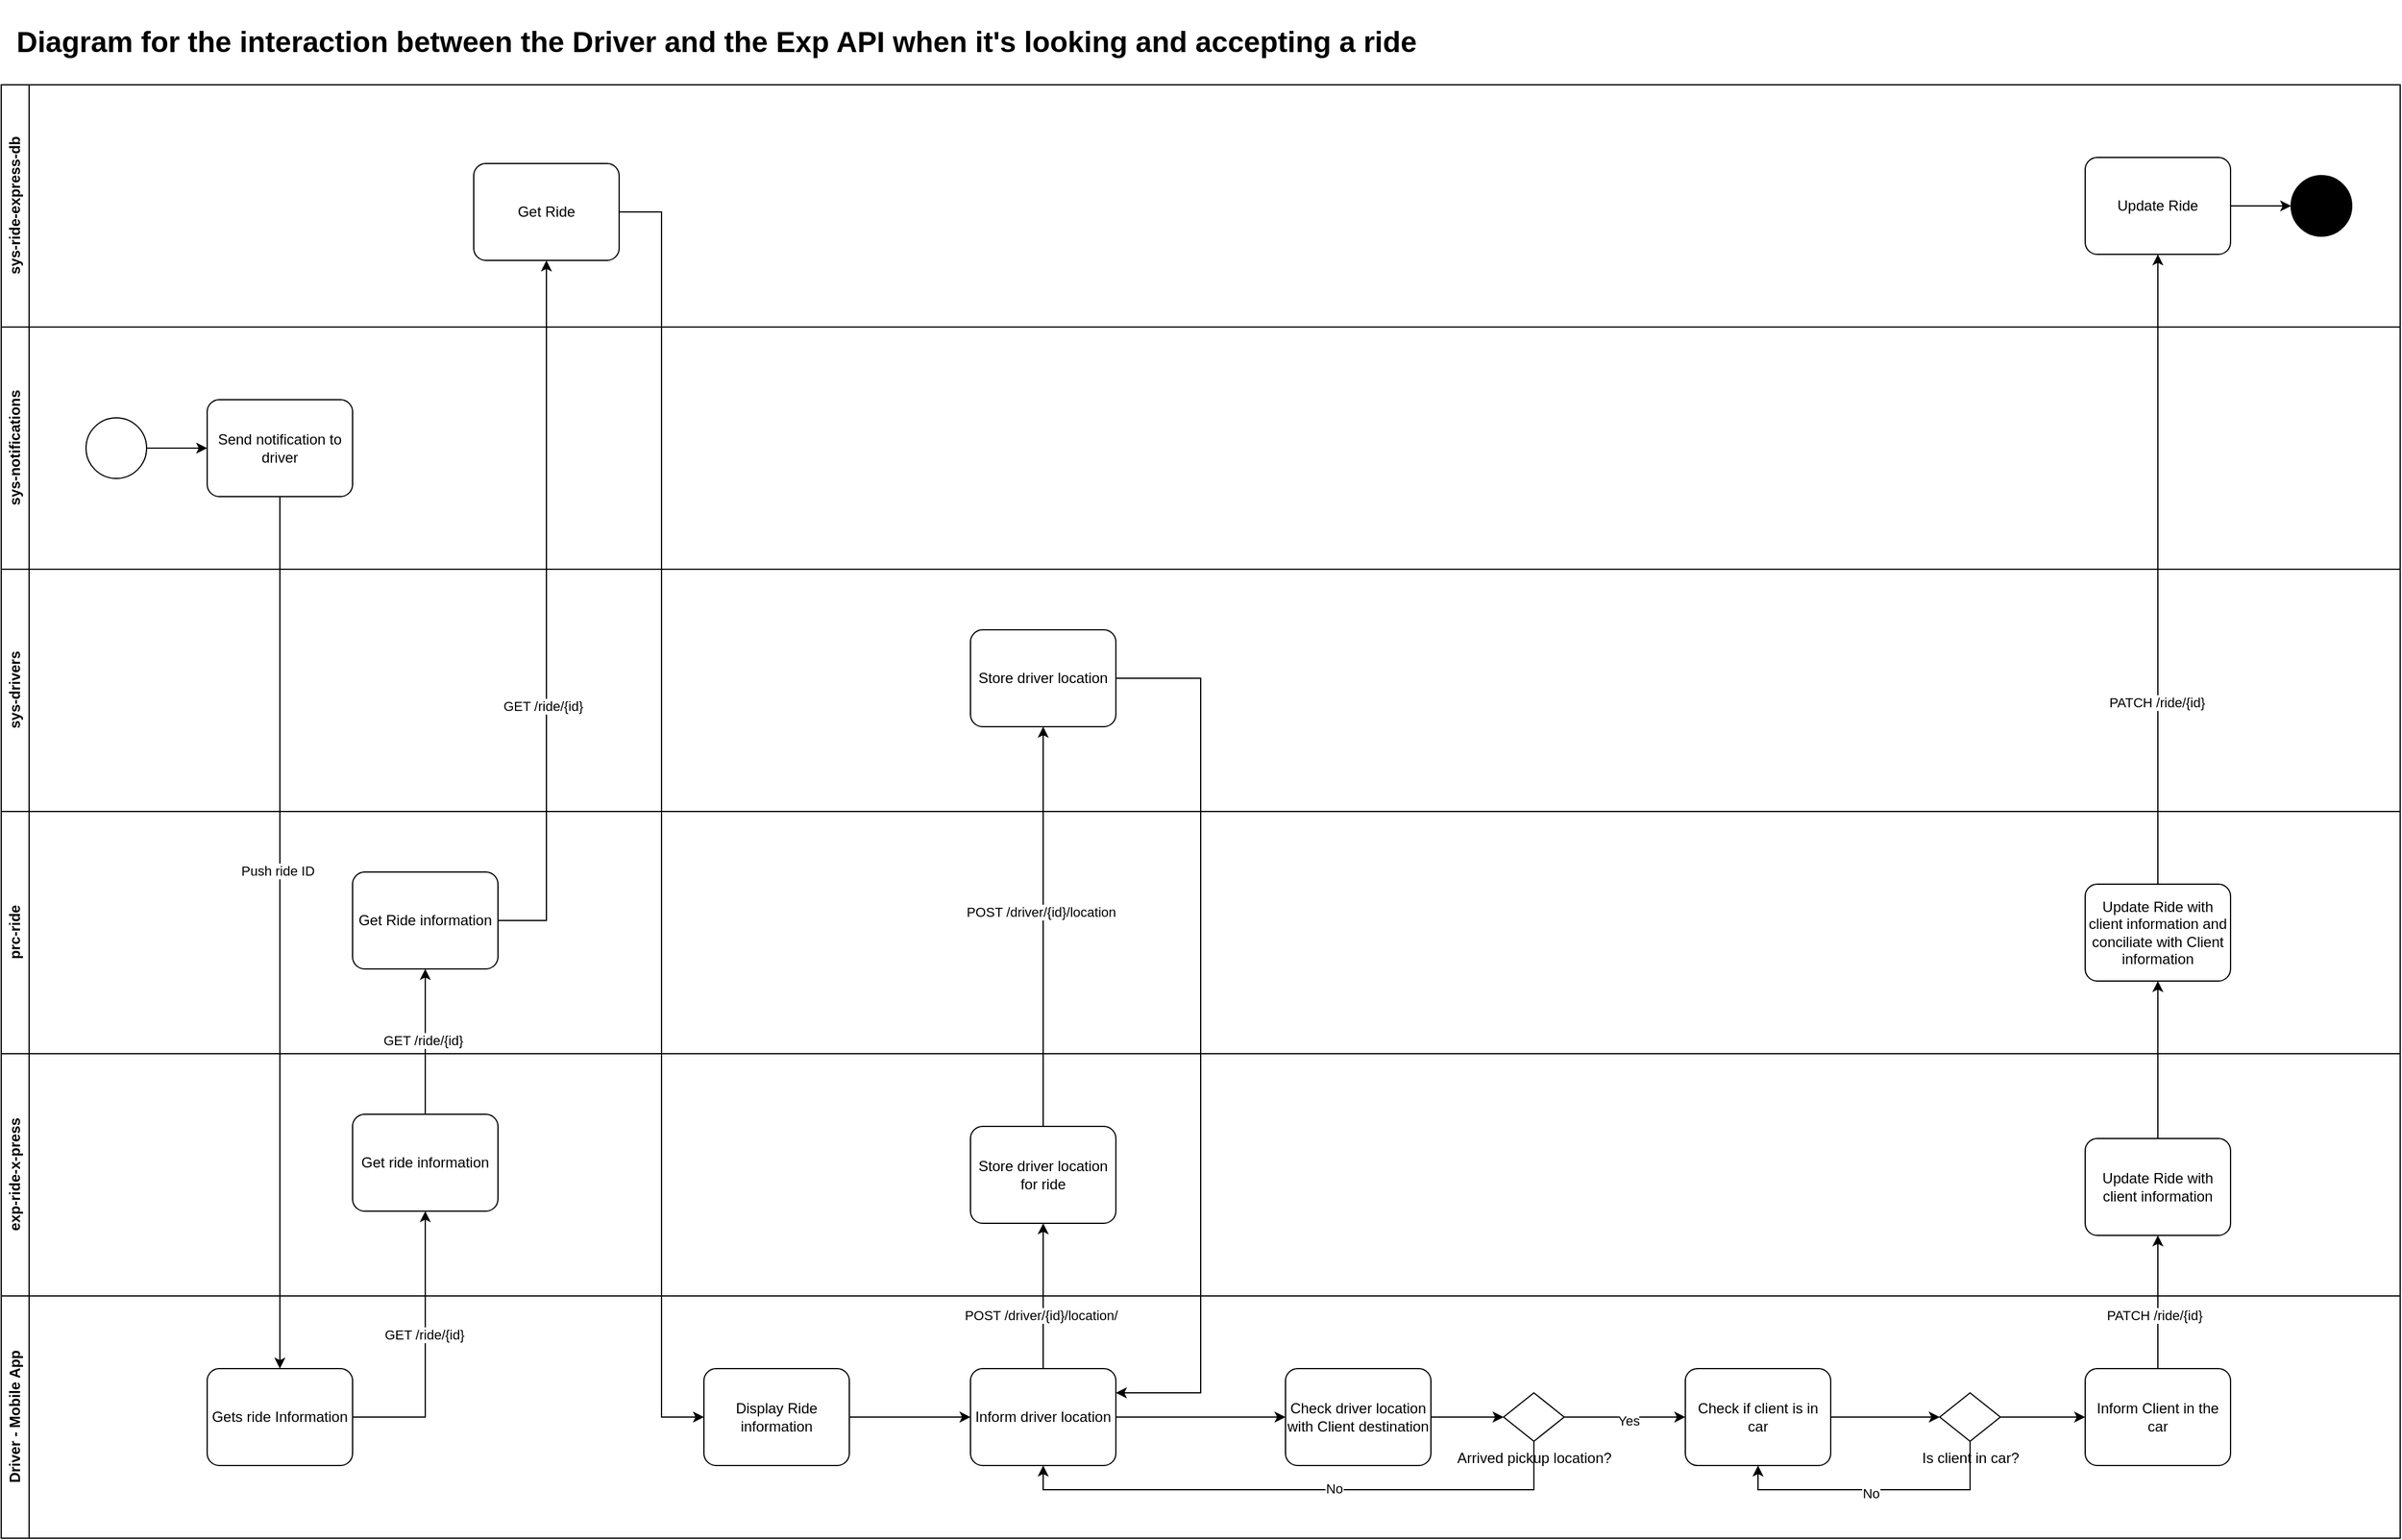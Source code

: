 <mxfile version="22.0.3" type="device">
  <diagram name="Drill down accepting ride by Driver" id="8dZDTHeo8D08LRkWfQlF">
    <mxGraphModel dx="1670" dy="1771" grid="1" gridSize="10" guides="1" tooltips="1" connect="1" arrows="1" fold="1" page="1" pageScale="1" pageWidth="1100" pageHeight="850" math="0" shadow="0">
      <root>
        <mxCell id="X2ThzPGtKYhUf4odgKNz-0" />
        <mxCell id="X2ThzPGtKYhUf4odgKNz-1" parent="X2ThzPGtKYhUf4odgKNz-0" />
        <mxCell id="X2ThzPGtKYhUf4odgKNz-2" value="exp-ride-x-press" style="swimlane;horizontal=0;whiteSpace=wrap;html=1;" parent="X2ThzPGtKYhUf4odgKNz-1" vertex="1">
          <mxGeometry y="20" width="1980" height="200" as="geometry" />
        </mxCell>
        <mxCell id="X2ThzPGtKYhUf4odgKNz-11" value="Get ride information" style="points=[[0.25,0,0],[0.5,0,0],[0.75,0,0],[1,0.25,0],[1,0.5,0],[1,0.75,0],[0.75,1,0],[0.5,1,0],[0.25,1,0],[0,0.75,0],[0,0.5,0],[0,0.25,0]];shape=mxgraph.bpmn.task;whiteSpace=wrap;rectStyle=rounded;size=10;html=1;container=1;expand=0;collapsible=0;taskMarker=abstract;" parent="X2ThzPGtKYhUf4odgKNz-2" vertex="1">
          <mxGeometry x="290" y="50" width="120" height="80" as="geometry" />
        </mxCell>
        <mxCell id="CamVfR9ugrW1JxGiYKS_-6" value="Store driver location for ride" style="points=[[0.25,0,0],[0.5,0,0],[0.75,0,0],[1,0.25,0],[1,0.5,0],[1,0.75,0],[0.75,1,0],[0.5,1,0],[0.25,1,0],[0,0.75,0],[0,0.5,0],[0,0.25,0]];shape=mxgraph.bpmn.task;whiteSpace=wrap;rectStyle=rounded;size=10;html=1;container=1;expand=0;collapsible=0;taskMarker=abstract;" parent="X2ThzPGtKYhUf4odgKNz-2" vertex="1">
          <mxGeometry x="800" y="60" width="120" height="80" as="geometry" />
        </mxCell>
        <mxCell id="awVs3pG0yQR2r-SzLTOa-23" value="Update Ride with client information" style="points=[[0.25,0,0],[0.5,0,0],[0.75,0,0],[1,0.25,0],[1,0.5,0],[1,0.75,0],[0.75,1,0],[0.5,1,0],[0.25,1,0],[0,0.75,0],[0,0.5,0],[0,0.25,0]];shape=mxgraph.bpmn.task;whiteSpace=wrap;rectStyle=rounded;size=10;html=1;container=1;expand=0;collapsible=0;taskMarker=abstract;" parent="X2ThzPGtKYhUf4odgKNz-2" vertex="1">
          <mxGeometry x="1720" y="70" width="120" height="80" as="geometry" />
        </mxCell>
        <mxCell id="X2ThzPGtKYhUf4odgKNz-5" value="Driver - Mobile App" style="swimlane;horizontal=0;whiteSpace=wrap;html=1;" parent="X2ThzPGtKYhUf4odgKNz-1" vertex="1">
          <mxGeometry y="220" width="1980" height="200" as="geometry" />
        </mxCell>
        <mxCell id="X2ThzPGtKYhUf4odgKNz-8" value="Gets ride Information" style="points=[[0.25,0,0],[0.5,0,0],[0.75,0,0],[1,0.25,0],[1,0.5,0],[1,0.75,0],[0.75,1,0],[0.5,1,0],[0.25,1,0],[0,0.75,0],[0,0.5,0],[0,0.25,0]];shape=mxgraph.bpmn.task;whiteSpace=wrap;rectStyle=rounded;size=10;html=1;container=1;expand=0;collapsible=0;taskMarker=abstract;" parent="X2ThzPGtKYhUf4odgKNz-5" vertex="1">
          <mxGeometry x="170" y="60" width="120" height="80" as="geometry" />
        </mxCell>
        <mxCell id="X2ThzPGtKYhUf4odgKNz-38" value="Display Ride information" style="points=[[0.25,0,0],[0.5,0,0],[0.75,0,0],[1,0.25,0],[1,0.5,0],[1,0.75,0],[0.75,1,0],[0.5,1,0],[0.25,1,0],[0,0.75,0],[0,0.5,0],[0,0.25,0]];shape=mxgraph.bpmn.task;whiteSpace=wrap;rectStyle=rounded;size=10;html=1;container=1;expand=0;collapsible=0;taskMarker=abstract;" parent="X2ThzPGtKYhUf4odgKNz-5" vertex="1">
          <mxGeometry x="580" y="60" width="120" height="80" as="geometry" />
        </mxCell>
        <mxCell id="awVs3pG0yQR2r-SzLTOa-10" style="edgeStyle=orthogonalEdgeStyle;rounded=0;orthogonalLoop=1;jettySize=auto;html=1;" parent="X2ThzPGtKYhUf4odgKNz-5" source="awVs3pG0yQR2r-SzLTOa-6" target="awVs3pG0yQR2r-SzLTOa-9" edge="1">
          <mxGeometry relative="1" as="geometry" />
        </mxCell>
        <mxCell id="awVs3pG0yQR2r-SzLTOa-6" value="Check driver location with Client destination" style="points=[[0.25,0,0],[0.5,0,0],[0.75,0,0],[1,0.25,0],[1,0.5,0],[1,0.75,0],[0.75,1,0],[0.5,1,0],[0.25,1,0],[0,0.75,0],[0,0.5,0],[0,0.25,0]];shape=mxgraph.bpmn.task;whiteSpace=wrap;rectStyle=rounded;size=10;html=1;container=1;expand=0;collapsible=0;taskMarker=abstract;" parent="X2ThzPGtKYhUf4odgKNz-5" vertex="1">
          <mxGeometry x="1060" y="60" width="120" height="80" as="geometry" />
        </mxCell>
        <mxCell id="awVs3pG0yQR2r-SzLTOa-9" value="Arrived pickup location?" style="points=[[0.25,0.25,0],[0.5,0,0],[0.75,0.25,0],[1,0.5,0],[0.75,0.75,0],[0.5,1,0],[0.25,0.75,0],[0,0.5,0]];shape=mxgraph.bpmn.gateway2;html=1;verticalLabelPosition=bottom;labelBackgroundColor=#ffffff;verticalAlign=top;align=center;perimeter=rhombusPerimeter;outlineConnect=0;outline=none;symbol=none;" parent="X2ThzPGtKYhUf4odgKNz-5" vertex="1">
          <mxGeometry x="1240" y="80" width="50" height="40" as="geometry" />
        </mxCell>
        <mxCell id="awVs3pG0yQR2r-SzLTOa-13" value="Check if client is in car" style="points=[[0.25,0,0],[0.5,0,0],[0.75,0,0],[1,0.25,0],[1,0.5,0],[1,0.75,0],[0.75,1,0],[0.5,1,0],[0.25,1,0],[0,0.75,0],[0,0.5,0],[0,0.25,0]];shape=mxgraph.bpmn.task;whiteSpace=wrap;rectStyle=rounded;size=10;html=1;container=1;expand=0;collapsible=0;taskMarker=abstract;" parent="X2ThzPGtKYhUf4odgKNz-5" vertex="1">
          <mxGeometry x="1390" y="60" width="120" height="80" as="geometry" />
        </mxCell>
        <mxCell id="awVs3pG0yQR2r-SzLTOa-14" style="edgeStyle=orthogonalEdgeStyle;rounded=0;orthogonalLoop=1;jettySize=auto;html=1;entryX=0;entryY=0.5;entryDx=0;entryDy=0;entryPerimeter=0;" parent="X2ThzPGtKYhUf4odgKNz-5" source="awVs3pG0yQR2r-SzLTOa-9" target="awVs3pG0yQR2r-SzLTOa-13" edge="1">
          <mxGeometry relative="1" as="geometry" />
        </mxCell>
        <mxCell id="awVs3pG0yQR2r-SzLTOa-15" value="Yes" style="edgeLabel;html=1;align=center;verticalAlign=middle;resizable=0;points=[];" parent="awVs3pG0yQR2r-SzLTOa-14" vertex="1" connectable="0">
          <mxGeometry x="0.05" y="-3" relative="1" as="geometry">
            <mxPoint as="offset" />
          </mxGeometry>
        </mxCell>
        <mxCell id="awVs3pG0yQR2r-SzLTOa-22" style="edgeStyle=orthogonalEdgeStyle;rounded=0;orthogonalLoop=1;jettySize=auto;html=1;" parent="X2ThzPGtKYhUf4odgKNz-5" source="awVs3pG0yQR2r-SzLTOa-17" target="awVs3pG0yQR2r-SzLTOa-21" edge="1">
          <mxGeometry relative="1" as="geometry" />
        </mxCell>
        <mxCell id="awVs3pG0yQR2r-SzLTOa-17" value="Is client in car?" style="points=[[0.25,0.25,0],[0.5,0,0],[0.75,0.25,0],[1,0.5,0],[0.75,0.75,0],[0.5,1,0],[0.25,0.75,0],[0,0.5,0]];shape=mxgraph.bpmn.gateway2;html=1;verticalLabelPosition=bottom;labelBackgroundColor=#ffffff;verticalAlign=top;align=center;perimeter=rhombusPerimeter;outlineConnect=0;outline=none;symbol=none;" parent="X2ThzPGtKYhUf4odgKNz-5" vertex="1">
          <mxGeometry x="1600" y="80" width="50" height="40" as="geometry" />
        </mxCell>
        <mxCell id="awVs3pG0yQR2r-SzLTOa-18" style="edgeStyle=orthogonalEdgeStyle;rounded=0;orthogonalLoop=1;jettySize=auto;html=1;entryX=0;entryY=0.5;entryDx=0;entryDy=0;entryPerimeter=0;" parent="X2ThzPGtKYhUf4odgKNz-5" source="awVs3pG0yQR2r-SzLTOa-13" target="awVs3pG0yQR2r-SzLTOa-17" edge="1">
          <mxGeometry relative="1" as="geometry" />
        </mxCell>
        <mxCell id="awVs3pG0yQR2r-SzLTOa-19" style="edgeStyle=orthogonalEdgeStyle;rounded=0;orthogonalLoop=1;jettySize=auto;html=1;exitX=0.5;exitY=1;exitDx=0;exitDy=0;exitPerimeter=0;entryX=0.5;entryY=1;entryDx=0;entryDy=0;entryPerimeter=0;" parent="X2ThzPGtKYhUf4odgKNz-5" source="awVs3pG0yQR2r-SzLTOa-17" target="awVs3pG0yQR2r-SzLTOa-13" edge="1">
          <mxGeometry relative="1" as="geometry" />
        </mxCell>
        <mxCell id="awVs3pG0yQR2r-SzLTOa-20" value="No" style="edgeLabel;html=1;align=center;verticalAlign=middle;resizable=0;points=[];" parent="awVs3pG0yQR2r-SzLTOa-19" vertex="1" connectable="0">
          <mxGeometry x="0.038" y="3" relative="1" as="geometry">
            <mxPoint as="offset" />
          </mxGeometry>
        </mxCell>
        <mxCell id="awVs3pG0yQR2r-SzLTOa-21" value="Inform Client in the car" style="points=[[0.25,0,0],[0.5,0,0],[0.75,0,0],[1,0.25,0],[1,0.5,0],[1,0.75,0],[0.75,1,0],[0.5,1,0],[0.25,1,0],[0,0.75,0],[0,0.5,0],[0,0.25,0]];shape=mxgraph.bpmn.task;whiteSpace=wrap;rectStyle=rounded;size=10;html=1;container=1;expand=0;collapsible=0;taskMarker=abstract;" parent="X2ThzPGtKYhUf4odgKNz-5" vertex="1">
          <mxGeometry x="1720" y="60" width="120" height="80" as="geometry" />
        </mxCell>
        <mxCell id="X2ThzPGtKYhUf4odgKNz-24" value="prc-ride" style="swimlane;horizontal=0;whiteSpace=wrap;html=1;" parent="X2ThzPGtKYhUf4odgKNz-1" vertex="1">
          <mxGeometry y="-180" width="1980" height="200" as="geometry" />
        </mxCell>
        <mxCell id="TzzBlq6gYo3QLornzrnT-5" value="Get Ride information" style="points=[[0.25,0,0],[0.5,0,0],[0.75,0,0],[1,0.25,0],[1,0.5,0],[1,0.75,0],[0.75,1,0],[0.5,1,0],[0.25,1,0],[0,0.75,0],[0,0.5,0],[0,0.25,0]];shape=mxgraph.bpmn.task;whiteSpace=wrap;rectStyle=rounded;size=10;html=1;container=1;expand=0;collapsible=0;taskMarker=abstract;" parent="X2ThzPGtKYhUf4odgKNz-24" vertex="1">
          <mxGeometry x="290" y="50" width="120" height="80" as="geometry" />
        </mxCell>
        <mxCell id="awVs3pG0yQR2r-SzLTOa-28" value="Update Ride with client information and conciliate with Client information" style="points=[[0.25,0,0],[0.5,0,0],[0.75,0,0],[1,0.25,0],[1,0.5,0],[1,0.75,0],[0.75,1,0],[0.5,1,0],[0.25,1,0],[0,0.75,0],[0,0.5,0],[0,0.25,0]];shape=mxgraph.bpmn.task;whiteSpace=wrap;rectStyle=rounded;size=10;html=1;container=1;expand=0;collapsible=0;taskMarker=abstract;" parent="X2ThzPGtKYhUf4odgKNz-24" vertex="1">
          <mxGeometry x="1720" y="60" width="120" height="80" as="geometry" />
        </mxCell>
        <mxCell id="X2ThzPGtKYhUf4odgKNz-42" value="sys-drivers" style="swimlane;horizontal=0;whiteSpace=wrap;html=1;startSize=23;" parent="X2ThzPGtKYhUf4odgKNz-1" vertex="1">
          <mxGeometry y="-380" width="1980" height="200" as="geometry" />
        </mxCell>
        <mxCell id="awVs3pG0yQR2r-SzLTOa-2" value="Store driver location" style="points=[[0.25,0,0],[0.5,0,0],[0.75,0,0],[1,0.25,0],[1,0.5,0],[1,0.75,0],[0.75,1,0],[0.5,1,0],[0.25,1,0],[0,0.75,0],[0,0.5,0],[0,0.25,0]];shape=mxgraph.bpmn.task;whiteSpace=wrap;rectStyle=rounded;size=10;html=1;container=1;expand=0;collapsible=0;taskMarker=abstract;" parent="X2ThzPGtKYhUf4odgKNz-42" vertex="1">
          <mxGeometry x="800" y="50" width="120" height="80" as="geometry" />
        </mxCell>
        <mxCell id="X2ThzPGtKYhUf4odgKNz-44" value="sys-notifications" style="swimlane;horizontal=0;whiteSpace=wrap;html=1;" parent="X2ThzPGtKYhUf4odgKNz-1" vertex="1">
          <mxGeometry y="-580" width="1980" height="200" as="geometry" />
        </mxCell>
        <mxCell id="TzzBlq6gYo3QLornzrnT-0" value="Send notification to driver" style="points=[[0.25,0,0],[0.5,0,0],[0.75,0,0],[1,0.25,0],[1,0.5,0],[1,0.75,0],[0.75,1,0],[0.5,1,0],[0.25,1,0],[0,0.75,0],[0,0.5,0],[0,0.25,0]];shape=mxgraph.bpmn.task;whiteSpace=wrap;rectStyle=rounded;size=10;html=1;container=1;expand=0;collapsible=0;taskMarker=abstract;" parent="X2ThzPGtKYhUf4odgKNz-44" vertex="1">
          <mxGeometry x="170" y="60" width="120" height="80" as="geometry" />
        </mxCell>
        <mxCell id="X2ThzPGtKYhUf4odgKNz-7" value="" style="points=[[0.145,0.145,0],[0.5,0,0],[0.855,0.145,0],[1,0.5,0],[0.855,0.855,0],[0.5,1,0],[0.145,0.855,0],[0,0.5,0]];shape=mxgraph.bpmn.event;html=1;verticalLabelPosition=bottom;labelBackgroundColor=#ffffff;verticalAlign=top;align=center;perimeter=ellipsePerimeter;outlineConnect=0;aspect=fixed;outline=standard;symbol=general;" parent="X2ThzPGtKYhUf4odgKNz-44" vertex="1">
          <mxGeometry x="70" y="75" width="50" height="50" as="geometry" />
        </mxCell>
        <mxCell id="TzzBlq6gYo3QLornzrnT-1" style="edgeStyle=orthogonalEdgeStyle;rounded=0;orthogonalLoop=1;jettySize=auto;html=1;entryX=0;entryY=0.5;entryDx=0;entryDy=0;entryPerimeter=0;" parent="X2ThzPGtKYhUf4odgKNz-44" source="X2ThzPGtKYhUf4odgKNz-7" target="TzzBlq6gYo3QLornzrnT-0" edge="1">
          <mxGeometry relative="1" as="geometry" />
        </mxCell>
        <mxCell id="X2ThzPGtKYhUf4odgKNz-54" value="sys-ride-express-db" style="swimlane;horizontal=0;whiteSpace=wrap;html=1;" parent="X2ThzPGtKYhUf4odgKNz-1" vertex="1">
          <mxGeometry y="-780" width="1980" height="200" as="geometry" />
        </mxCell>
        <mxCell id="X2ThzPGtKYhUf4odgKNz-55" value="Get Ride" style="points=[[0.25,0,0],[0.5,0,0],[0.75,0,0],[1,0.25,0],[1,0.5,0],[1,0.75,0],[0.75,1,0],[0.5,1,0],[0.25,1,0],[0,0.75,0],[0,0.5,0],[0,0.25,0]];shape=mxgraph.bpmn.task;whiteSpace=wrap;rectStyle=rounded;size=10;html=1;container=1;expand=0;collapsible=0;taskMarker=abstract;" parent="X2ThzPGtKYhUf4odgKNz-54" vertex="1">
          <mxGeometry x="390" y="65" width="120" height="80" as="geometry" />
        </mxCell>
        <mxCell id="awVs3pG0yQR2r-SzLTOa-30" value="Update Ride" style="points=[[0.25,0,0],[0.5,0,0],[0.75,0,0],[1,0.25,0],[1,0.5,0],[1,0.75,0],[0.75,1,0],[0.5,1,0],[0.25,1,0],[0,0.75,0],[0,0.5,0],[0,0.25,0]];shape=mxgraph.bpmn.task;whiteSpace=wrap;rectStyle=rounded;size=10;html=1;container=1;expand=0;collapsible=0;taskMarker=abstract;" parent="X2ThzPGtKYhUf4odgKNz-54" vertex="1">
          <mxGeometry x="1720" y="60" width="120" height="80" as="geometry" />
        </mxCell>
        <mxCell id="X2ThzPGtKYhUf4odgKNz-58" value="" style="ellipse;whiteSpace=wrap;html=1;aspect=fixed;fillColor=#000000;" parent="X2ThzPGtKYhUf4odgKNz-54" vertex="1">
          <mxGeometry x="1890" y="75" width="50" height="50" as="geometry" />
        </mxCell>
        <mxCell id="awVs3pG0yQR2r-SzLTOa-33" style="edgeStyle=orthogonalEdgeStyle;rounded=0;orthogonalLoop=1;jettySize=auto;html=1;" parent="X2ThzPGtKYhUf4odgKNz-54" source="awVs3pG0yQR2r-SzLTOa-30" target="X2ThzPGtKYhUf4odgKNz-58" edge="1">
          <mxGeometry relative="1" as="geometry" />
        </mxCell>
        <mxCell id="X2ThzPGtKYhUf4odgKNz-60" style="edgeStyle=orthogonalEdgeStyle;rounded=0;orthogonalLoop=1;jettySize=auto;html=1;exitX=1;exitY=0.5;exitDx=0;exitDy=0;exitPerimeter=0;" parent="X2ThzPGtKYhUf4odgKNz-1" source="TzzBlq6gYo3QLornzrnT-5" target="X2ThzPGtKYhUf4odgKNz-55" edge="1">
          <mxGeometry relative="1" as="geometry">
            <mxPoint x="890" y="-130" as="sourcePoint" />
          </mxGeometry>
        </mxCell>
        <mxCell id="X2ThzPGtKYhUf4odgKNz-61" value="GET /ride/{id}" style="edgeLabel;html=1;align=center;verticalAlign=middle;resizable=0;points=[];" parent="X2ThzPGtKYhUf4odgKNz-60" vertex="1" connectable="0">
          <mxGeometry x="-0.258" y="3" relative="1" as="geometry">
            <mxPoint as="offset" />
          </mxGeometry>
        </mxCell>
        <mxCell id="X2ThzPGtKYhUf4odgKNz-62" style="edgeStyle=orthogonalEdgeStyle;rounded=0;orthogonalLoop=1;jettySize=auto;html=1;entryX=0;entryY=0.5;entryDx=0;entryDy=0;entryPerimeter=0;" parent="X2ThzPGtKYhUf4odgKNz-1" source="X2ThzPGtKYhUf4odgKNz-55" target="X2ThzPGtKYhUf4odgKNz-38" edge="1">
          <mxGeometry relative="1" as="geometry" />
        </mxCell>
        <mxCell id="TzzBlq6gYo3QLornzrnT-2" style="edgeStyle=orthogonalEdgeStyle;rounded=0;orthogonalLoop=1;jettySize=auto;html=1;" parent="X2ThzPGtKYhUf4odgKNz-1" source="TzzBlq6gYo3QLornzrnT-0" target="X2ThzPGtKYhUf4odgKNz-8" edge="1">
          <mxGeometry relative="1" as="geometry" />
        </mxCell>
        <mxCell id="TzzBlq6gYo3QLornzrnT-3" value="Push ride ID" style="edgeLabel;html=1;align=center;verticalAlign=middle;resizable=0;points=[];" parent="TzzBlq6gYo3QLornzrnT-2" vertex="1" connectable="0">
          <mxGeometry x="-0.141" y="-2" relative="1" as="geometry">
            <mxPoint as="offset" />
          </mxGeometry>
        </mxCell>
        <mxCell id="X2ThzPGtKYhUf4odgKNz-12" style="edgeStyle=orthogonalEdgeStyle;rounded=0;orthogonalLoop=1;jettySize=auto;html=1;" parent="X2ThzPGtKYhUf4odgKNz-1" source="X2ThzPGtKYhUf4odgKNz-8" edge="1">
          <mxGeometry relative="1" as="geometry">
            <mxPoint x="350" y="150" as="targetPoint" />
            <Array as="points">
              <mxPoint x="350" y="320" />
            </Array>
          </mxGeometry>
        </mxCell>
        <mxCell id="TzzBlq6gYo3QLornzrnT-4" value="GET /ride/{id}" style="edgeLabel;html=1;align=center;verticalAlign=middle;resizable=0;points=[];" parent="X2ThzPGtKYhUf4odgKNz-12" vertex="1" connectable="0">
          <mxGeometry x="0.113" y="1" relative="1" as="geometry">
            <mxPoint as="offset" />
          </mxGeometry>
        </mxCell>
        <mxCell id="TzzBlq6gYo3QLornzrnT-6" value="" style="edgeStyle=orthogonalEdgeStyle;rounded=0;orthogonalLoop=1;jettySize=auto;html=1;" parent="X2ThzPGtKYhUf4odgKNz-1" source="X2ThzPGtKYhUf4odgKNz-11" target="TzzBlq6gYo3QLornzrnT-5" edge="1">
          <mxGeometry relative="1" as="geometry" />
        </mxCell>
        <mxCell id="TzzBlq6gYo3QLornzrnT-7" value="GET /ride/{id}" style="edgeLabel;html=1;align=center;verticalAlign=middle;resizable=0;points=[];" parent="TzzBlq6gYo3QLornzrnT-6" vertex="1" connectable="0">
          <mxGeometry x="0.013" y="2" relative="1" as="geometry">
            <mxPoint as="offset" />
          </mxGeometry>
        </mxCell>
        <mxCell id="CamVfR9ugrW1JxGiYKS_-1" value="" style="edgeStyle=orthogonalEdgeStyle;rounded=0;orthogonalLoop=1;jettySize=auto;html=1;" parent="X2ThzPGtKYhUf4odgKNz-1" source="X2ThzPGtKYhUf4odgKNz-38" target="CamVfR9ugrW1JxGiYKS_-0" edge="1">
          <mxGeometry relative="1" as="geometry">
            <mxPoint x="700" y="320" as="sourcePoint" />
            <mxPoint x="1170" y="-60" as="targetPoint" />
          </mxGeometry>
        </mxCell>
        <mxCell id="awVs3pG0yQR2r-SzLTOa-7" value="" style="edgeStyle=orthogonalEdgeStyle;rounded=0;orthogonalLoop=1;jettySize=auto;html=1;" parent="X2ThzPGtKYhUf4odgKNz-1" source="CamVfR9ugrW1JxGiYKS_-0" target="awVs3pG0yQR2r-SzLTOa-6" edge="1">
          <mxGeometry relative="1" as="geometry" />
        </mxCell>
        <mxCell id="CamVfR9ugrW1JxGiYKS_-0" value="Inform driver location" style="points=[[0.25,0,0],[0.5,0,0],[0.75,0,0],[1,0.25,0],[1,0.5,0],[1,0.75,0],[0.75,1,0],[0.5,1,0],[0.25,1,0],[0,0.75,0],[0,0.5,0],[0,0.25,0]];shape=mxgraph.bpmn.task;whiteSpace=wrap;rectStyle=rounded;size=10;html=1;container=1;expand=0;collapsible=0;taskMarker=abstract;" parent="X2ThzPGtKYhUf4odgKNz-1" vertex="1">
          <mxGeometry x="800" y="280" width="120" height="80" as="geometry" />
        </mxCell>
        <mxCell id="awVs3pG0yQR2r-SzLTOa-0" style="edgeStyle=orthogonalEdgeStyle;rounded=0;orthogonalLoop=1;jettySize=auto;html=1;entryX=0.5;entryY=1;entryDx=0;entryDy=0;entryPerimeter=0;" parent="X2ThzPGtKYhUf4odgKNz-1" source="CamVfR9ugrW1JxGiYKS_-0" target="CamVfR9ugrW1JxGiYKS_-6" edge="1">
          <mxGeometry relative="1" as="geometry" />
        </mxCell>
        <mxCell id="awVs3pG0yQR2r-SzLTOa-1" value="POST /driver/{id}/location/" style="edgeLabel;html=1;align=center;verticalAlign=middle;resizable=0;points=[];" parent="awVs3pG0yQR2r-SzLTOa-0" vertex="1" connectable="0">
          <mxGeometry x="-0.267" y="2" relative="1" as="geometry">
            <mxPoint as="offset" />
          </mxGeometry>
        </mxCell>
        <mxCell id="awVs3pG0yQR2r-SzLTOa-3" style="edgeStyle=orthogonalEdgeStyle;rounded=0;orthogonalLoop=1;jettySize=auto;html=1;" parent="X2ThzPGtKYhUf4odgKNz-1" source="CamVfR9ugrW1JxGiYKS_-6" target="awVs3pG0yQR2r-SzLTOa-2" edge="1">
          <mxGeometry relative="1" as="geometry" />
        </mxCell>
        <mxCell id="awVs3pG0yQR2r-SzLTOa-4" value="POST /driver/{id}/location" style="edgeLabel;html=1;align=center;verticalAlign=middle;resizable=0;points=[];" parent="awVs3pG0yQR2r-SzLTOa-3" vertex="1" connectable="0">
          <mxGeometry x="0.073" y="2" relative="1" as="geometry">
            <mxPoint as="offset" />
          </mxGeometry>
        </mxCell>
        <mxCell id="awVs3pG0yQR2r-SzLTOa-5" style="edgeStyle=orthogonalEdgeStyle;rounded=0;orthogonalLoop=1;jettySize=auto;html=1;" parent="X2ThzPGtKYhUf4odgKNz-1" source="awVs3pG0yQR2r-SzLTOa-2" edge="1">
          <mxGeometry relative="1" as="geometry">
            <mxPoint x="920" y="300" as="targetPoint" />
            <Array as="points">
              <mxPoint x="990" y="-290" />
              <mxPoint x="990" y="300" />
              <mxPoint x="920" y="300" />
            </Array>
          </mxGeometry>
        </mxCell>
        <mxCell id="awVs3pG0yQR2r-SzLTOa-11" style="edgeStyle=orthogonalEdgeStyle;rounded=0;orthogonalLoop=1;jettySize=auto;html=1;entryX=0.5;entryY=1;entryDx=0;entryDy=0;entryPerimeter=0;" parent="X2ThzPGtKYhUf4odgKNz-1" source="awVs3pG0yQR2r-SzLTOa-9" target="CamVfR9ugrW1JxGiYKS_-0" edge="1">
          <mxGeometry relative="1" as="geometry">
            <Array as="points">
              <mxPoint x="1265" y="380" />
              <mxPoint x="860" y="380" />
            </Array>
          </mxGeometry>
        </mxCell>
        <mxCell id="awVs3pG0yQR2r-SzLTOa-12" value="No" style="edgeLabel;html=1;align=center;verticalAlign=middle;resizable=0;points=[];" parent="awVs3pG0yQR2r-SzLTOa-11" vertex="1" connectable="0">
          <mxGeometry x="-0.118" y="-1" relative="1" as="geometry">
            <mxPoint as="offset" />
          </mxGeometry>
        </mxCell>
        <mxCell id="awVs3pG0yQR2r-SzLTOa-24" style="edgeStyle=orthogonalEdgeStyle;rounded=0;orthogonalLoop=1;jettySize=auto;html=1;" parent="X2ThzPGtKYhUf4odgKNz-1" source="awVs3pG0yQR2r-SzLTOa-21" target="awVs3pG0yQR2r-SzLTOa-23" edge="1">
          <mxGeometry relative="1" as="geometry" />
        </mxCell>
        <mxCell id="awVs3pG0yQR2r-SzLTOa-25" value="PATCH /ride/{id}" style="edgeLabel;html=1;align=center;verticalAlign=middle;resizable=0;points=[];" parent="awVs3pG0yQR2r-SzLTOa-24" vertex="1" connectable="0">
          <mxGeometry x="-0.2" y="3" relative="1" as="geometry">
            <mxPoint as="offset" />
          </mxGeometry>
        </mxCell>
        <mxCell id="awVs3pG0yQR2r-SzLTOa-29" style="edgeStyle=orthogonalEdgeStyle;rounded=0;orthogonalLoop=1;jettySize=auto;html=1;entryX=0.5;entryY=1;entryDx=0;entryDy=0;entryPerimeter=0;" parent="X2ThzPGtKYhUf4odgKNz-1" source="awVs3pG0yQR2r-SzLTOa-23" target="awVs3pG0yQR2r-SzLTOa-28" edge="1">
          <mxGeometry relative="1" as="geometry" />
        </mxCell>
        <mxCell id="awVs3pG0yQR2r-SzLTOa-31" style="edgeStyle=orthogonalEdgeStyle;rounded=0;orthogonalLoop=1;jettySize=auto;html=1;entryX=0.5;entryY=1;entryDx=0;entryDy=0;entryPerimeter=0;" parent="X2ThzPGtKYhUf4odgKNz-1" source="awVs3pG0yQR2r-SzLTOa-28" target="awVs3pG0yQR2r-SzLTOa-30" edge="1">
          <mxGeometry relative="1" as="geometry" />
        </mxCell>
        <mxCell id="awVs3pG0yQR2r-SzLTOa-32" value="PATCH /ride/{id}" style="edgeLabel;html=1;align=center;verticalAlign=middle;resizable=0;points=[];" parent="awVs3pG0yQR2r-SzLTOa-31" vertex="1" connectable="0">
          <mxGeometry x="-0.423" y="1" relative="1" as="geometry">
            <mxPoint as="offset" />
          </mxGeometry>
        </mxCell>
        <mxCell id="PCahLEgkdWDQpwznTjNG-0" value="&lt;h1&gt;Diagram for the interaction between the Driver and the Exp API when it&#39;s looking and accepting a ride&lt;br&gt;&lt;/h1&gt;" style="text;html=1;align=center;verticalAlign=middle;resizable=0;points=[];autosize=1;strokeColor=none;fillColor=none;" parent="X2ThzPGtKYhUf4odgKNz-1" vertex="1">
          <mxGeometry y="-850" width="1180" height="70" as="geometry" />
        </mxCell>
      </root>
    </mxGraphModel>
  </diagram>
</mxfile>

